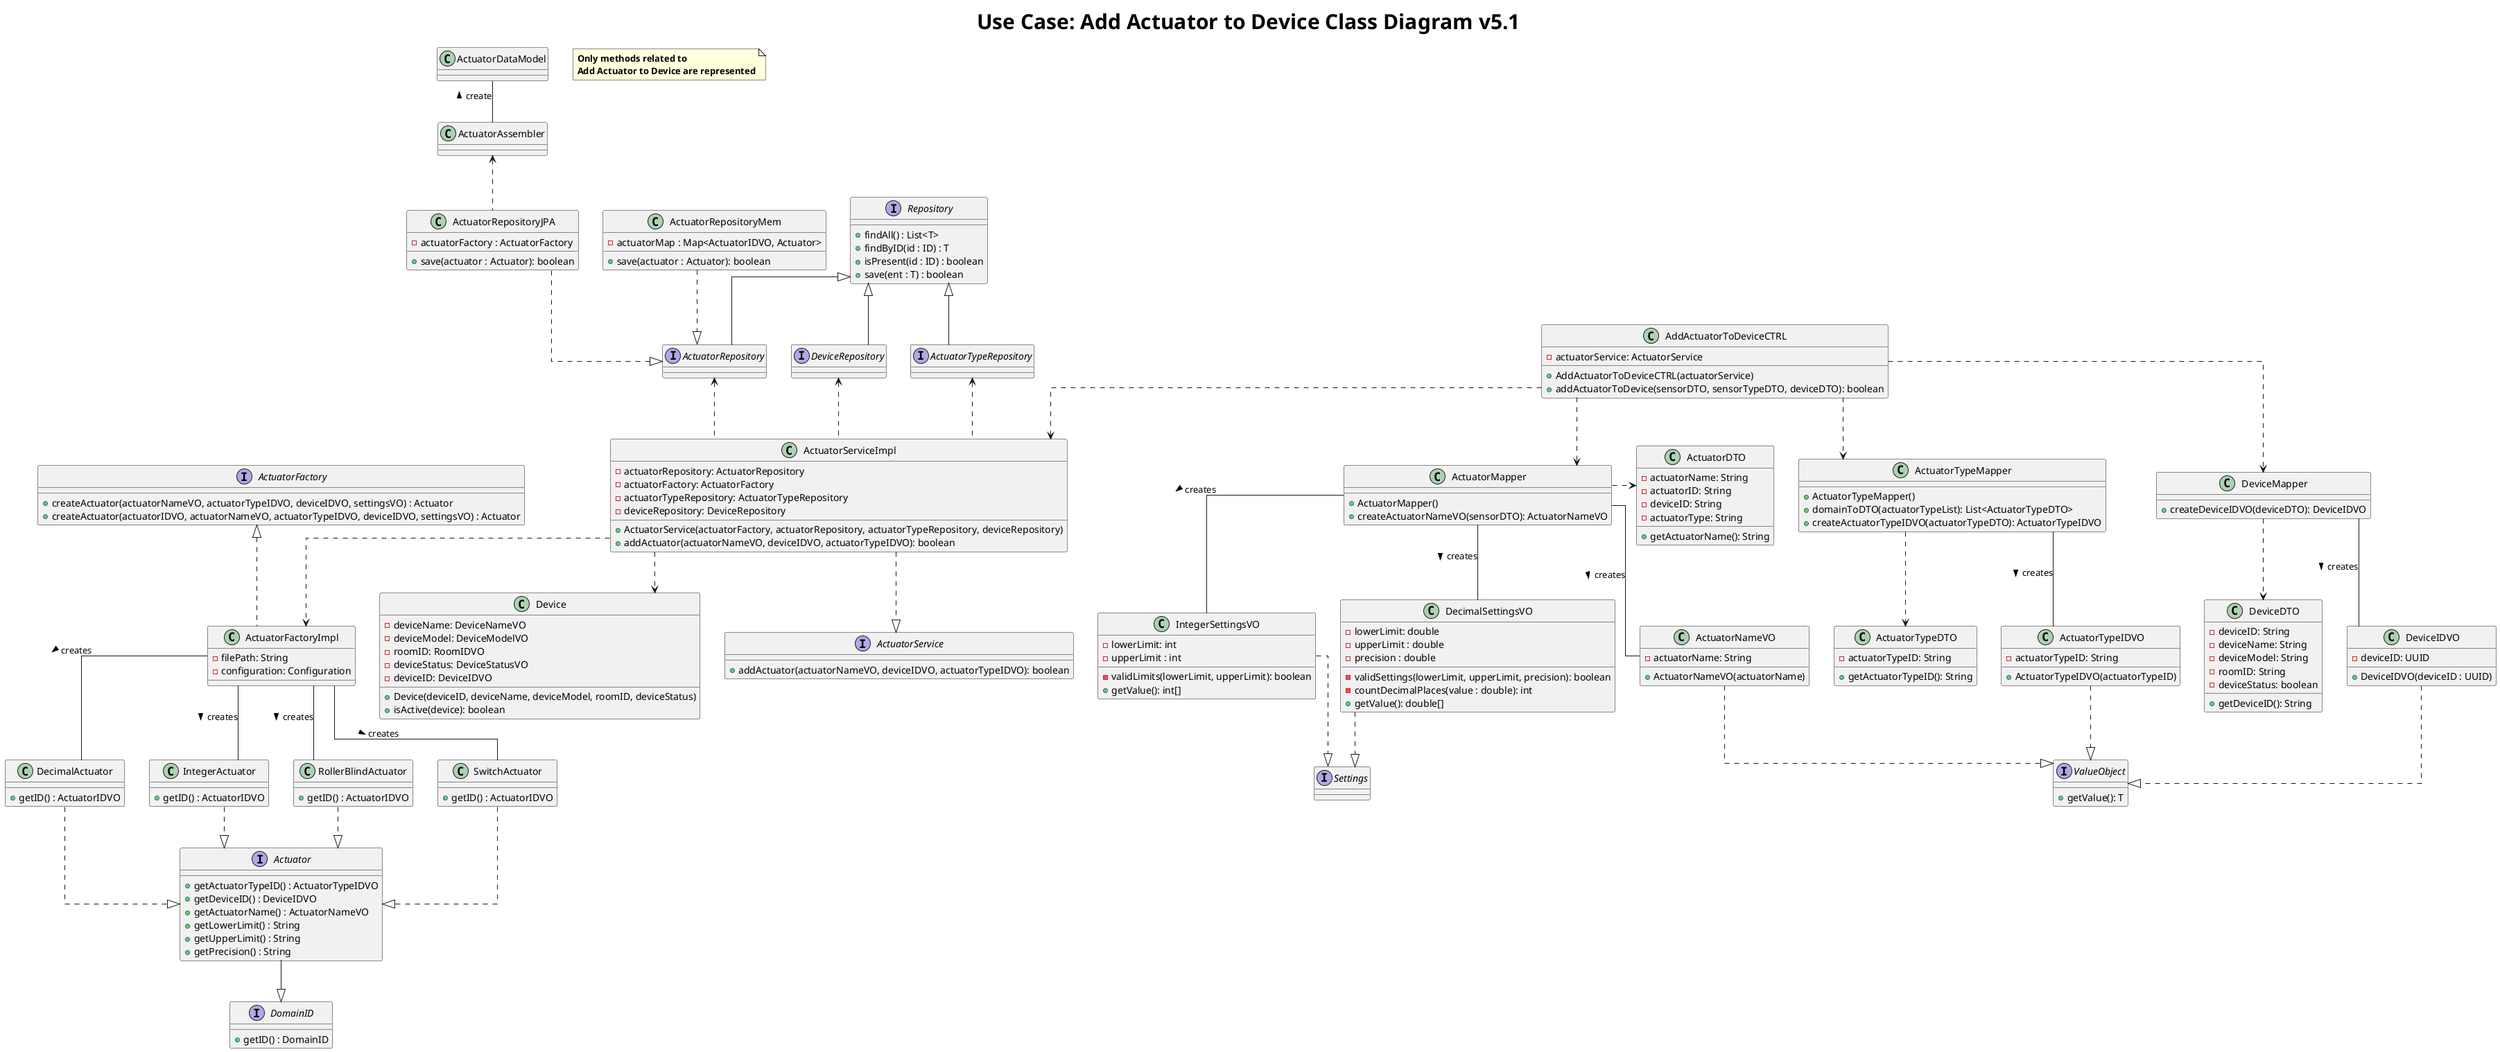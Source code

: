 @startuml

title <size: 30> Use Case: Add Actuator to Device Class Diagram v5.1
note "<b>Only methods related to\n<b>Add Actuator to Device are represented" as N1
skinparam linetype ortho

       AddActuatorToDeviceCTRL ..> ActuatorMapper
       AddActuatorToDeviceCTRL ..> ActuatorTypeMapper
       AddActuatorToDeviceCTRL ..> DeviceMapper
       AddActuatorToDeviceCTRL ..> ActuatorServiceImpl
       ActuatorServiceImpl ..> ActuatorFactoryImpl
       ActuatorServiceImpl .up.> ActuatorTypeRepository
       ActuatorServiceImpl .up.> ActuatorRepository
       ActuatorServiceImpl .up.> DeviceRepository
       ActuatorServiceImpl ..> Device
       ActuatorFactoryImpl -down- SwitchActuator : creates >
       ActuatorFactoryImpl -down- RollerBlindActuator : creates >
       ActuatorFactoryImpl -down- IntegerActuator : creates >
       ActuatorFactoryImpl -down- DecimalActuator : creates >
       DomainID <|-up- Actuator
       Actuator <|.up. SwitchActuator
       Actuator <|.up. RollerBlindActuator
       Actuator <|.up. IntegerActuator
       Actuator <|.up. DecimalActuator
       DeviceMapper ..> DeviceDTO
       DeviceMapper -- DeviceIDVO : creates >
       ActuatorMapper .right.> ActuatorDTO
       ActuatorMapper -- ActuatorNameVO : creates >
       ActuatorTypeMapper ..> ActuatorTypeDTO
       ActuatorTypeMapper -- ActuatorTypeIDVO : creates >
       DeviceRepository -up-|> Repository
       ActuatorRepository -up-|> Repository
       ActuatorTypeRepository -up-|> Repository
       ActuatorMapper -- IntegerSettingsVO : creates >
       ActuatorMapper -- DecimalSettingsVO : creates >
       IntegerSettingsVO ..|> Settings
       DecimalSettingsVO ..|> Settings
       ActuatorNameVO ..|> ValueObject
       ActuatorTypeIDVO ..|> ValueObject
       DeviceIDVO ..|> ValueObject
       ActuatorServiceImpl ..|> ActuatorService
       ActuatorRepositoryMem ..|> ActuatorRepository
       ActuatorRepositoryJPA ..|> ActuatorRepository
       ActuatorFactoryImpl .up.|> ActuatorFactory
       ActuatorRepositoryJPA .up.> ActuatorAssembler
       ActuatorAssembler -up- ActuatorDataModel : create >



    class AddActuatorToDeviceCTRL{
        -actuatorService: ActuatorService
        +AddActuatorToDeviceCTRL(actuatorService)
        +addActuatorToDevice(sensorDTO, sensorTypeDTO, deviceDTO): boolean
    }

    class ActuatorServiceImpl{
        -actuatorRepository: ActuatorRepository
        -actuatorFactory: ActuatorFactory
        -actuatorTypeRepository: ActuatorTypeRepository
        -deviceRepository: DeviceRepository
        +ActuatorService(actuatorFactory, actuatorRepository, actuatorTypeRepository, deviceRepository)
        +addActuator(actuatorNameVO, deviceIDVO, actuatorTypeIDVO): boolean
    }

    class ActuatorRepositoryMem{
        -actuatorMap : Map<ActuatorIDVO, Actuator>
        +save(actuator : Actuator): boolean
    }

    class ActuatorRepositoryJPA{
            -actuatorFactory : ActuatorFactory
            +save(actuator : Actuator): boolean
    }




    class ActuatorFactoryImpl{
        -filePath: String
        -configuration: Configuration
    }

    class ActuatorMapper{
        +ActuatorMapper()
        +createActuatorNameVO(sensorDTO): ActuatorNameVO
    }

    class ActuatorTypeMapper{
        +ActuatorTypeMapper()
        +domainToDTO(actuatorTypeList): List<ActuatorTypeDTO>
        +createActuatorTypeIDVO(actuatorTypeDTO): ActuatorTypeIDVO
    }

    class DeviceMapper{
        +createDeviceIDVO(deviceDTO): DeviceIDVO
    }

    class Device {
        -deviceName: DeviceNameVO
        -deviceModel: DeviceModelVO
        -roomID: RoomIDVO
        -deviceStatus: DeviceStatusVO
        -deviceID: DeviceIDVO
        +Device(deviceID, deviceName, deviceModel, roomID, deviceStatus)
        +isActive(device): boolean
    }

    class ActuatorDTO{
        -actuatorName: String
        -actuatorID: String
        -deviceID: String
        -actuatorType: String
        +getActuatorName(): String
    }

    class ActuatorTypeDTO{
        -actuatorTypeID: String
        +getActuatorTypeID(): String
    }

    class DeviceDTO{
        -deviceID: String
        -deviceName: String
        -deviceModel: String
        -roomID: String
        -deviceStatus: boolean
        +getDeviceID(): String
    }

    interface Repository{
        + findAll() : List<T>
        + findByID(id : ID) : T
        + isPresent(id : ID) : boolean
        + save(ent : T) : boolean
    }

    class ActuatorNameVO{
            -actuatorName: String
            +ActuatorNameVO(actuatorName)
        }

        class ActuatorTypeIDVO{
            -actuatorTypeID: String
            +ActuatorTypeIDVO(actuatorTypeID)
        }

        class DeviceIDVO{
            -deviceID: UUID
            +DeviceIDVO(deviceID : UUID)
        }

        class IntegerSettingsVO{
        -lowerLimit: int
        -upperLimit : int
        -validLimits(lowerLimit, upperLimit): boolean
        +getValue(): int[]
        }

        class DecimalSettingsVO{
        -lowerLimit: double
        -upperLimit : double
        -precision : double
        -validSettings(lowerLimit, upperLimit, precision): boolean
        -countDecimalPlaces(value : double): int
        +getValue(): double[]
        }


    interface Actuator{
    +getActuatorTypeID() : ActuatorTypeIDVO
    +getDeviceID() : DeviceIDVO
    +getActuatorName() : ActuatorNameVO
    +getLowerLimit() : String
    +getUpperLimit() : String
    +getPrecision() : String
    }

    interface DomainID{
    +getID() : DomainID
    }

    class SwitchActuator{
    +getID() : ActuatorIDVO
    }

    class RollerBlindActuator{
    +getID() : ActuatorIDVO
    }

    class IntegerActuator {
    +getID() : ActuatorIDVO
    }

    class DecimalActuator{
    +getID() : ActuatorIDVO
    }

    interface Settings{

    }

    interface ValueObject{
    +getValue(): T
    }
    interface ActuatorTypeRepository{

                }

    interface ActuatorService{
        +addActuator(actuatorNameVO, deviceIDVO, actuatorTypeIDVO): boolean
    }

    interface ActuatorRepository{

    }

    interface DeviceRepository{

    }

   interface ActuatorFactory {
    +createActuator(actuatorNameVO, actuatorTypeIDVO, deviceIDVO, settingsVO) : Actuator
    +createActuator(actuatorIDVO, actuatorNameVO, actuatorTypeIDVO, deviceIDVO, settingsVO) : Actuator
    }


@enduml